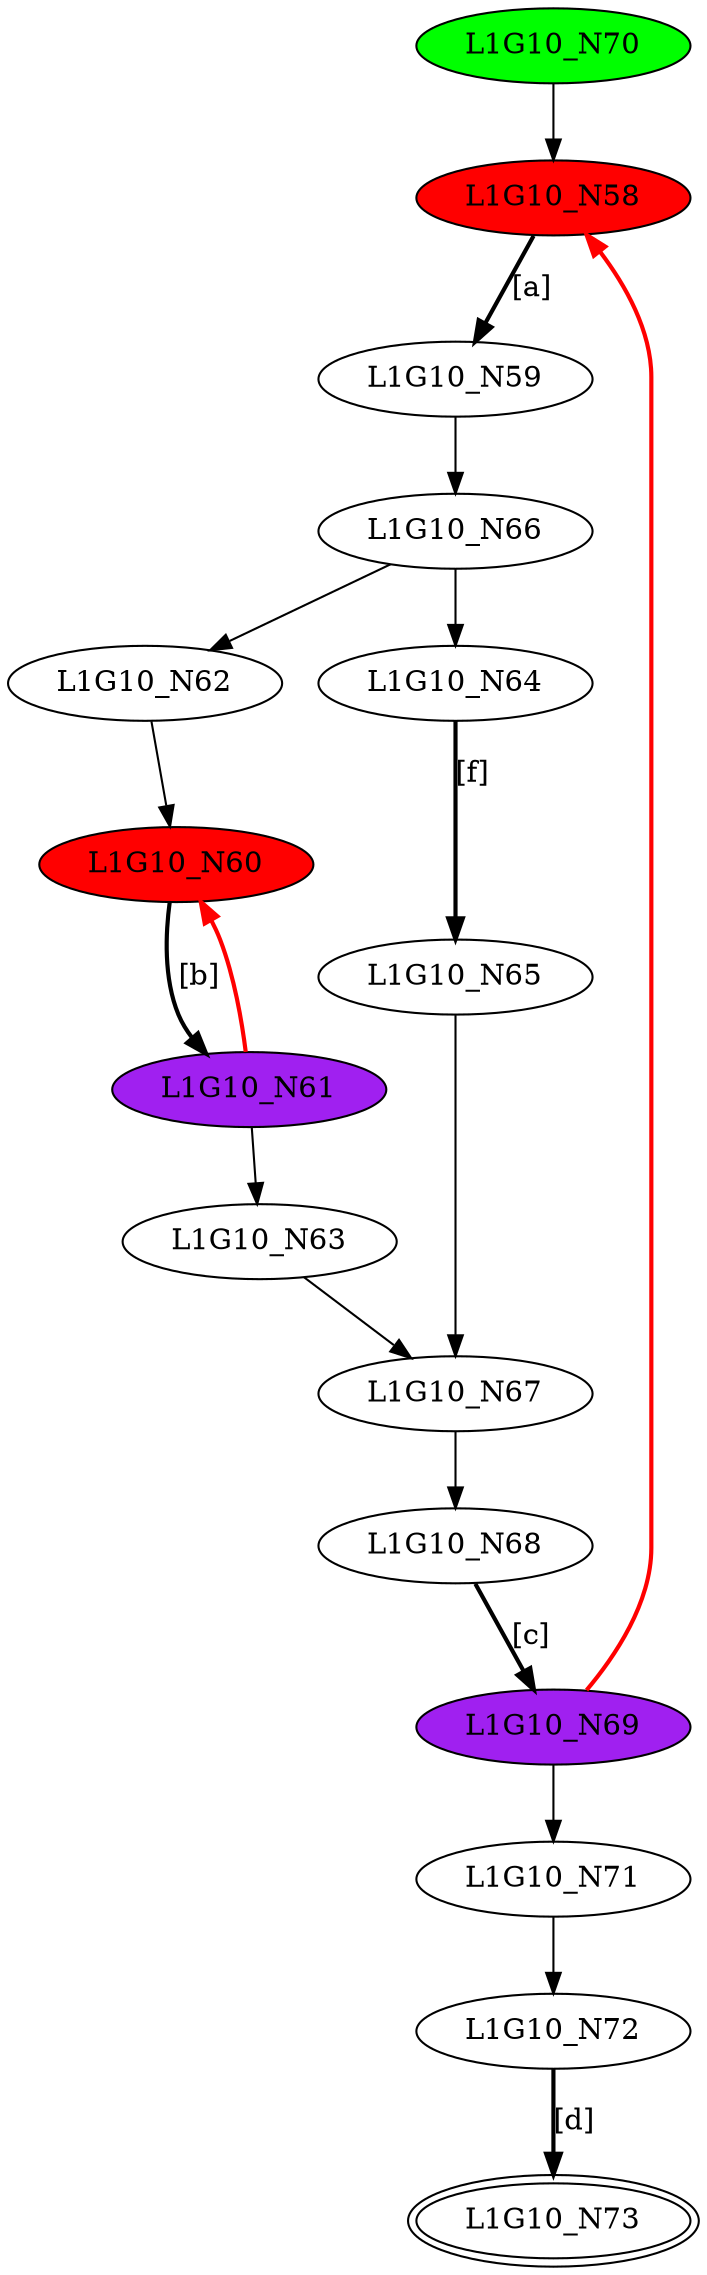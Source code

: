 digraph G10{
"L1G10_N58" [style=filled,fillcolor=red];
"L1G10_N59";
"L1G10_N60" [style=filled,fillcolor=red];
"L1G10_N61" [style=filled,fillcolor=purple];
"L1G10_N62";
"L1G10_N63";
"L1G10_N64";
"L1G10_N65";
"L1G10_N66";
"L1G10_N67";
"L1G10_N68";
"L1G10_N69" [style=filled,fillcolor=purple];
"L1G10_N70" [style=filled,fillcolor=green];
"L1G10_N71";
"L1G10_N72";
"L1G10_N73" [peripheries=2];
"L1G10_N58"->"L1G10_N59" [style = bold, label = "[a]"];
"L1G10_N60"->"L1G10_N61" [style = bold, label = "[b]"];
"L1G10_N62"->"L1G10_N60";
"L1G10_N61"->"L1G10_N63";
"L1G10_N61"->"L1G10_N60" [color=red,style = bold, label = ""];
"L1G10_N64"->"L1G10_N65" [style = bold, label = "[f]"];
"L1G10_N66"->"L1G10_N62";
"L1G10_N66"->"L1G10_N64";
"L1G10_N65"->"L1G10_N67";
"L1G10_N63"->"L1G10_N67";
"L1G10_N59"->"L1G10_N66";
"L1G10_N68"->"L1G10_N69" [style = bold, label = "[c]"];
"L1G10_N67"->"L1G10_N68";
"L1G10_N70"->"L1G10_N58";
"L1G10_N69"->"L1G10_N71";
"L1G10_N69"->"L1G10_N58" [color=red,style = bold, label = ""];
"L1G10_N72"->"L1G10_N73" [style = bold, label = "[d]"];
"L1G10_N71"->"L1G10_N72";
}

